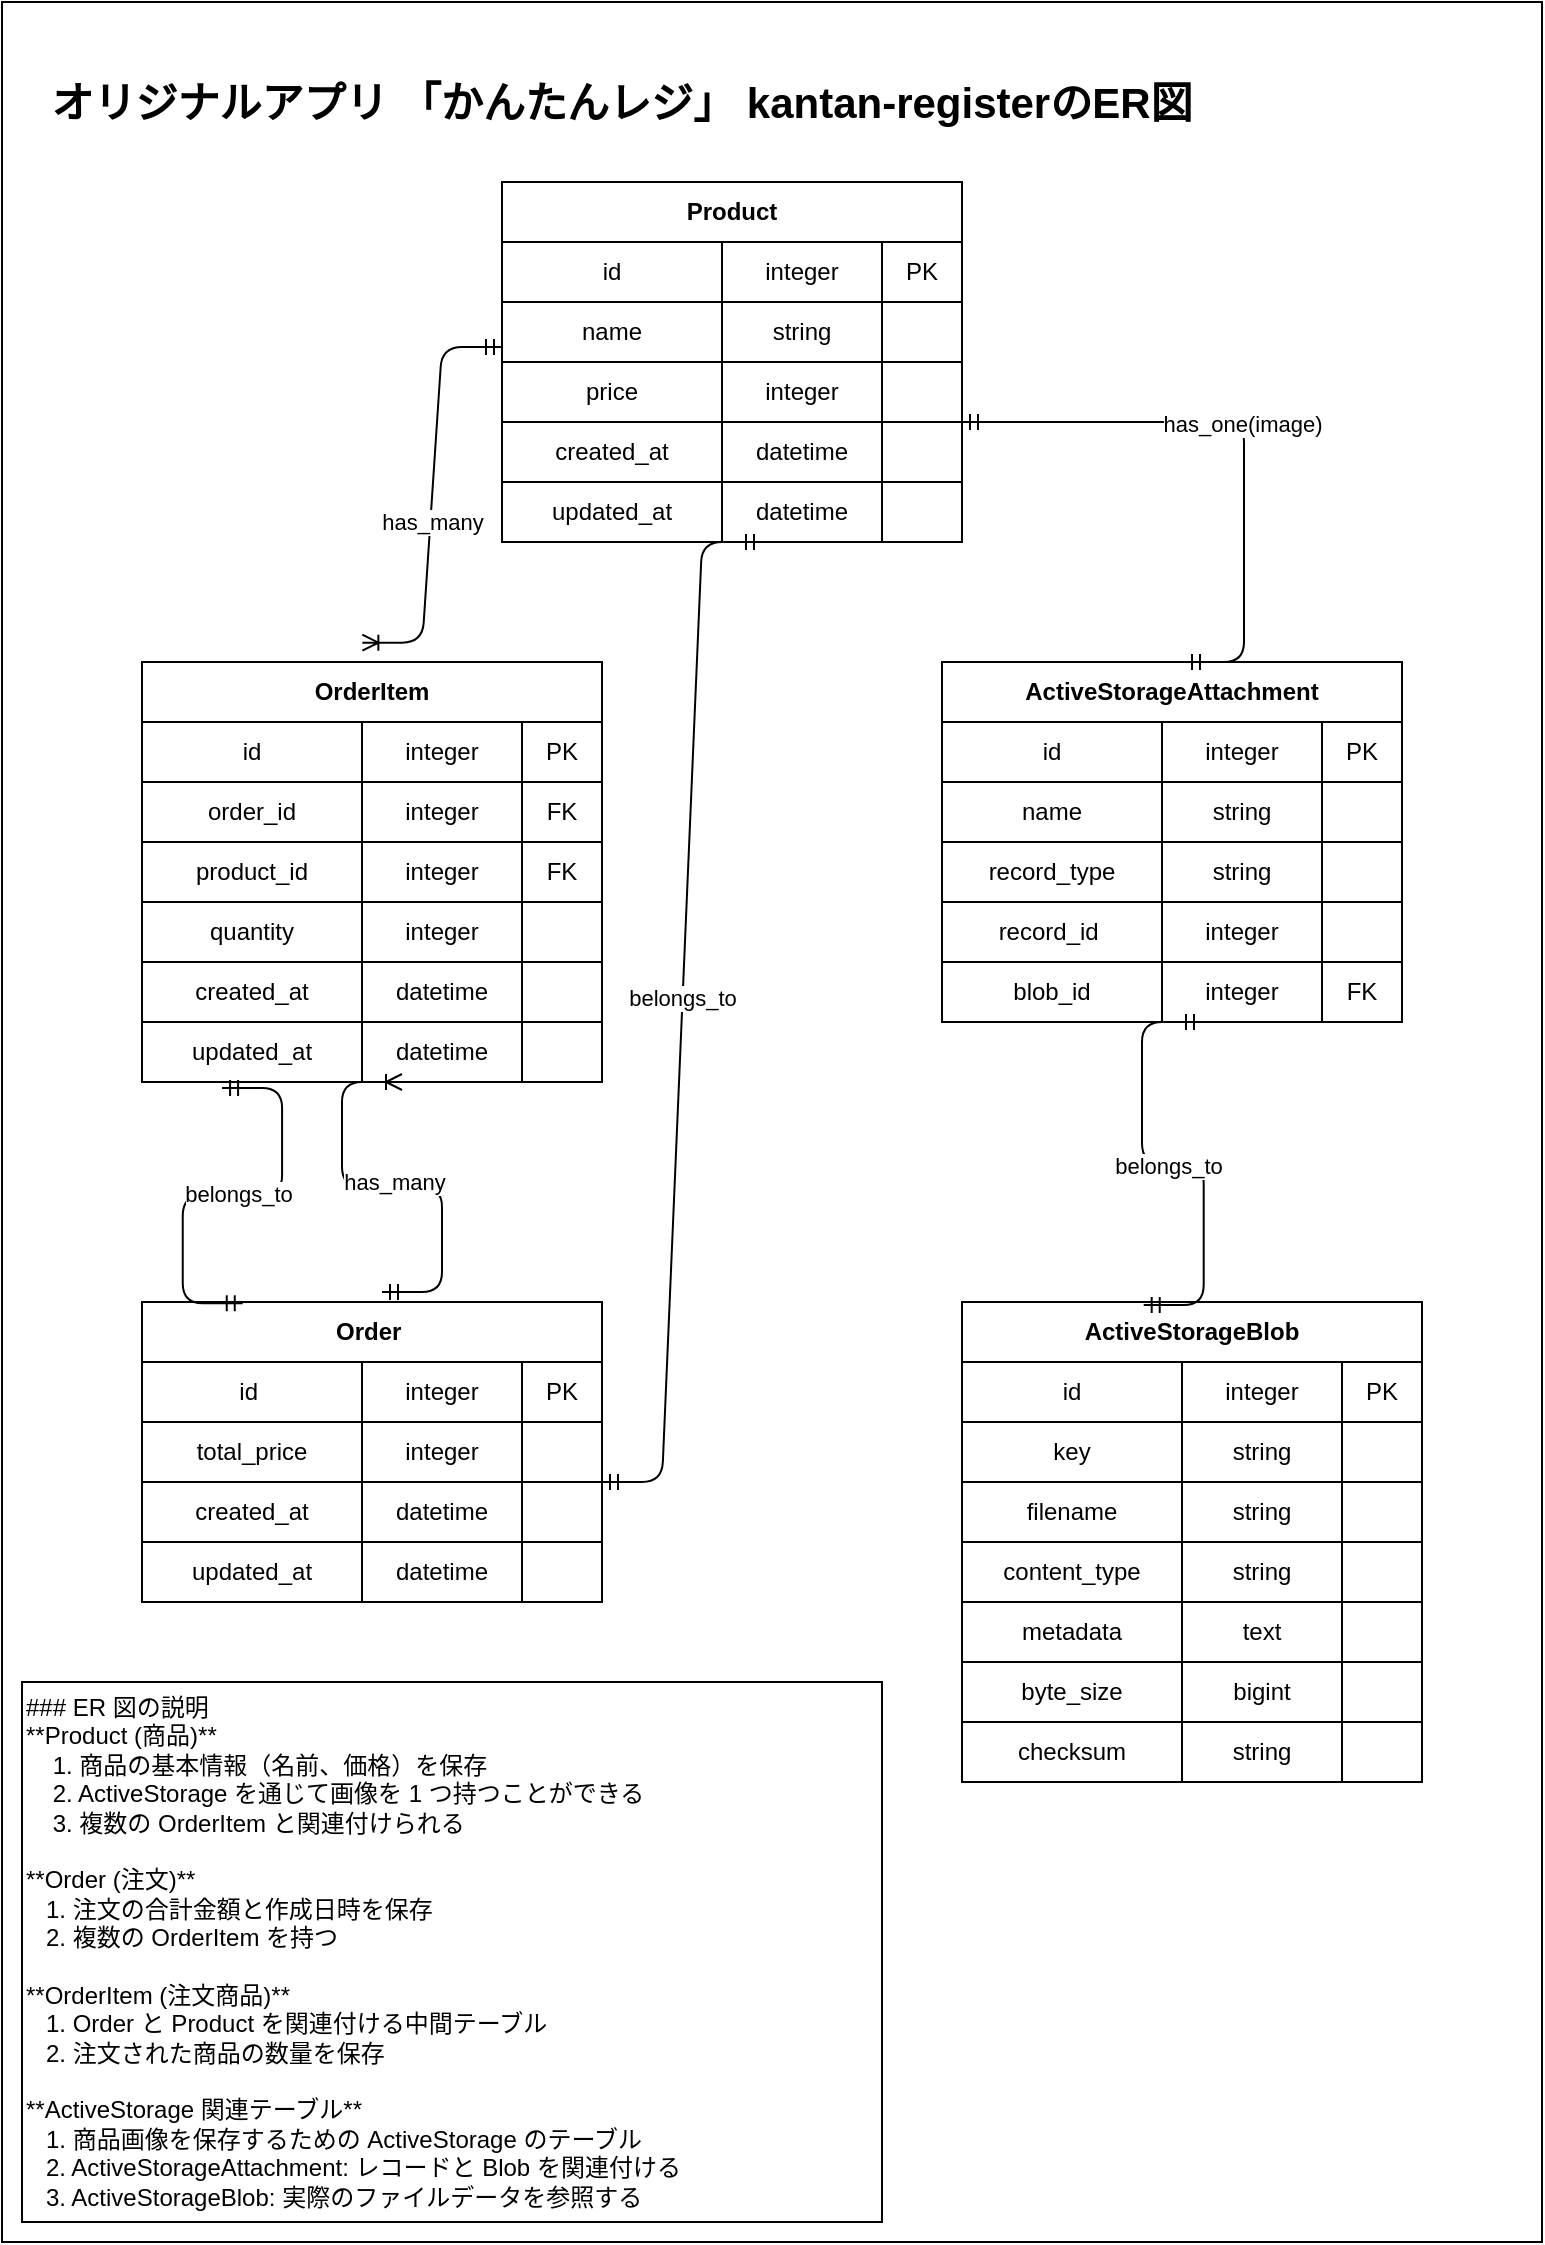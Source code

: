 <mxfile>
    <diagram id="f-jGgy0yTgpzPBi2VDyG" name="ページ1">
        <mxGraphModel dx="756" dy="698" grid="1" gridSize="10" guides="1" tooltips="1" connect="1" arrows="1" fold="1" page="1" pageScale="1" pageWidth="827" pageHeight="1169" math="0" shadow="0">
            <root>
                <mxCell id="0"/>
                <mxCell id="1" parent="0"/>
                <mxCell id="45" value="" style="rounded=0;whiteSpace=wrap;html=1;" vertex="1" parent="1">
                    <mxGeometry x="20" y="40" width="770" height="1120" as="geometry"/>
                </mxCell>
                <mxCell id="4" value="&lt;b&gt;&lt;font style=&quot;font-size: 21px;&quot;&gt;オリジナルアプリ 「かんたんレジ」 kantan-registerのER図&lt;/font&gt;&lt;/b&gt;" style="rounded=0;whiteSpace=wrap;html=1;strokeColor=none;" parent="1" vertex="1">
                    <mxGeometry x="40" y="60" width="580" height="60" as="geometry"/>
                </mxCell>
                <mxCell id="145" value="" style="whiteSpace=wrap;html=1;align=center;direction=south;" vertex="1" parent="1">
                    <mxGeometry x="280" y="490" width="40" height="30" as="geometry"/>
                </mxCell>
                <mxCell id="151" value="Product" style="whiteSpace=wrap;html=1;align=center;direction=south;fontStyle=1" vertex="1" parent="1">
                    <mxGeometry x="270" y="130" width="230" height="30" as="geometry"/>
                </mxCell>
                <mxCell id="152" value="id" style="whiteSpace=wrap;html=1;align=center;direction=south;" vertex="1" parent="1">
                    <mxGeometry x="270" y="160" width="110" height="30" as="geometry"/>
                </mxCell>
                <mxCell id="153" value="integer" style="whiteSpace=wrap;html=1;align=center;direction=south;" vertex="1" parent="1">
                    <mxGeometry x="380" y="160" width="80" height="30" as="geometry"/>
                </mxCell>
                <mxCell id="154" value="PK" style="whiteSpace=wrap;html=1;align=center;direction=south;" vertex="1" parent="1">
                    <mxGeometry x="460" y="160" width="40" height="30" as="geometry"/>
                </mxCell>
                <mxCell id="155" value="string" style="whiteSpace=wrap;html=1;align=center;direction=south;" vertex="1" parent="1">
                    <mxGeometry x="380" y="190" width="80" height="30" as="geometry"/>
                </mxCell>
                <mxCell id="156" value="" style="whiteSpace=wrap;html=1;align=center;direction=south;" vertex="1" parent="1">
                    <mxGeometry x="460" y="190" width="40" height="30" as="geometry"/>
                </mxCell>
                <mxCell id="157" value="" style="whiteSpace=wrap;html=1;align=center;direction=south;" vertex="1" parent="1">
                    <mxGeometry x="460" y="220" width="40" height="30" as="geometry"/>
                </mxCell>
                <mxCell id="158" value="" style="whiteSpace=wrap;html=1;align=center;direction=south;" vertex="1" parent="1">
                    <mxGeometry x="460" y="250" width="40" height="30" as="geometry"/>
                </mxCell>
                <mxCell id="159" value="datetime" style="whiteSpace=wrap;html=1;align=center;direction=south;" vertex="1" parent="1">
                    <mxGeometry x="380" y="280" width="80" height="30" as="geometry"/>
                </mxCell>
                <mxCell id="160" value="datetime" style="whiteSpace=wrap;html=1;align=center;direction=south;" vertex="1" parent="1">
                    <mxGeometry x="380" y="250" width="80" height="30" as="geometry"/>
                </mxCell>
                <mxCell id="161" value="integer" style="whiteSpace=wrap;html=1;align=center;direction=south;" vertex="1" parent="1">
                    <mxGeometry x="380" y="220" width="80" height="30" as="geometry"/>
                </mxCell>
                <mxCell id="162" value="" style="whiteSpace=wrap;html=1;align=center;direction=south;" vertex="1" parent="1">
                    <mxGeometry x="460" y="280" width="40" height="30" as="geometry"/>
                </mxCell>
                <mxCell id="163" value="updated_at" style="whiteSpace=wrap;html=1;align=center;direction=south;" vertex="1" parent="1">
                    <mxGeometry x="270" y="280" width="110" height="30" as="geometry"/>
                </mxCell>
                <mxCell id="164" value="created_at" style="whiteSpace=wrap;html=1;align=center;direction=south;" vertex="1" parent="1">
                    <mxGeometry x="270" y="250" width="110" height="30" as="geometry"/>
                </mxCell>
                <mxCell id="165" value="price" style="whiteSpace=wrap;html=1;align=center;direction=south;" vertex="1" parent="1">
                    <mxGeometry x="270" y="220" width="110" height="30" as="geometry"/>
                </mxCell>
                <mxCell id="166" value="name" style="whiteSpace=wrap;html=1;align=center;direction=south;" vertex="1" parent="1">
                    <mxGeometry x="270" y="190" width="110" height="30" as="geometry"/>
                </mxCell>
                <mxCell id="167" value="ActiveStorageAttachment" style="whiteSpace=wrap;html=1;align=center;direction=south;fontStyle=1" vertex="1" parent="1">
                    <mxGeometry x="490" y="370" width="230" height="30" as="geometry"/>
                </mxCell>
                <mxCell id="168" value="id" style="whiteSpace=wrap;html=1;align=center;direction=south;" vertex="1" parent="1">
                    <mxGeometry x="490" y="400" width="110" height="30" as="geometry"/>
                </mxCell>
                <mxCell id="169" value="integer" style="whiteSpace=wrap;html=1;align=center;direction=south;" vertex="1" parent="1">
                    <mxGeometry x="600" y="400" width="80" height="30" as="geometry"/>
                </mxCell>
                <mxCell id="170" value="PK" style="whiteSpace=wrap;html=1;align=center;direction=south;" vertex="1" parent="1">
                    <mxGeometry x="680" y="400" width="40" height="30" as="geometry"/>
                </mxCell>
                <mxCell id="171" value="string" style="whiteSpace=wrap;html=1;align=center;direction=south;" vertex="1" parent="1">
                    <mxGeometry x="600" y="430" width="80" height="30" as="geometry"/>
                </mxCell>
                <mxCell id="172" value="" style="whiteSpace=wrap;html=1;align=center;direction=south;" vertex="1" parent="1">
                    <mxGeometry x="680" y="430" width="40" height="30" as="geometry"/>
                </mxCell>
                <mxCell id="173" value="" style="whiteSpace=wrap;html=1;align=center;direction=south;" vertex="1" parent="1">
                    <mxGeometry x="680" y="460" width="40" height="30" as="geometry"/>
                </mxCell>
                <mxCell id="174" value="" style="whiteSpace=wrap;html=1;align=center;direction=south;" vertex="1" parent="1">
                    <mxGeometry x="680" y="490" width="40" height="30" as="geometry"/>
                </mxCell>
                <mxCell id="175" value="integer" style="whiteSpace=wrap;html=1;align=center;direction=south;" vertex="1" parent="1">
                    <mxGeometry x="600" y="520" width="80" height="30" as="geometry"/>
                </mxCell>
                <mxCell id="176" value="integer" style="whiteSpace=wrap;html=1;align=center;direction=south;" vertex="1" parent="1">
                    <mxGeometry x="600" y="490" width="80" height="30" as="geometry"/>
                </mxCell>
                <mxCell id="177" value="string" style="whiteSpace=wrap;html=1;align=center;direction=south;" vertex="1" parent="1">
                    <mxGeometry x="600" y="460" width="80" height="30" as="geometry"/>
                </mxCell>
                <mxCell id="179" value="blob_id" style="whiteSpace=wrap;html=1;align=center;direction=south;" vertex="1" parent="1">
                    <mxGeometry x="490" y="520" width="110" height="30" as="geometry"/>
                </mxCell>
                <mxCell id="180" value="record_id&amp;nbsp;" style="whiteSpace=wrap;html=1;align=center;direction=south;" vertex="1" parent="1">
                    <mxGeometry x="490" y="490" width="110" height="30" as="geometry"/>
                </mxCell>
                <mxCell id="181" value="record_type" style="whiteSpace=wrap;html=1;align=center;direction=south;" vertex="1" parent="1">
                    <mxGeometry x="490" y="460" width="110" height="30" as="geometry"/>
                </mxCell>
                <mxCell id="182" value="name" style="whiteSpace=wrap;html=1;align=center;direction=south;" vertex="1" parent="1">
                    <mxGeometry x="490" y="430" width="110" height="30" as="geometry"/>
                </mxCell>
                <mxCell id="183" value="integer" style="whiteSpace=wrap;html=1;align=center;direction=south;" vertex="1" parent="1">
                    <mxGeometry x="200" y="400" width="80" height="30" as="geometry"/>
                </mxCell>
                <mxCell id="184" value="id" style="whiteSpace=wrap;html=1;align=center;direction=south;" vertex="1" parent="1">
                    <mxGeometry x="90" y="400" width="110" height="30" as="geometry"/>
                </mxCell>
                <mxCell id="185" value="OrderItem" style="whiteSpace=wrap;html=1;align=center;direction=south;fontStyle=1" vertex="1" parent="1">
                    <mxGeometry x="90" y="370" width="230" height="30" as="geometry"/>
                </mxCell>
                <mxCell id="186" value="FK" style="whiteSpace=wrap;html=1;align=center;direction=south;" vertex="1" parent="1">
                    <mxGeometry x="280" y="430" width="40" height="30" as="geometry"/>
                </mxCell>
                <mxCell id="187" value="integer" style="whiteSpace=wrap;html=1;align=center;direction=south;" vertex="1" parent="1">
                    <mxGeometry x="200" y="430" width="80" height="30" as="geometry"/>
                </mxCell>
                <mxCell id="188" value="PK" style="whiteSpace=wrap;html=1;align=center;direction=south;" vertex="1" parent="1">
                    <mxGeometry x="280" y="400" width="40" height="30" as="geometry"/>
                </mxCell>
                <mxCell id="189" value="order_id" style="whiteSpace=wrap;html=1;align=center;direction=south;" vertex="1" parent="1">
                    <mxGeometry x="90" y="430" width="110" height="30" as="geometry"/>
                </mxCell>
                <mxCell id="190" value="product_id" style="whiteSpace=wrap;html=1;align=center;direction=south;" vertex="1" parent="1">
                    <mxGeometry x="90" y="460" width="110" height="30" as="geometry"/>
                </mxCell>
                <mxCell id="191" value="quantity" style="whiteSpace=wrap;html=1;align=center;direction=south;" vertex="1" parent="1">
                    <mxGeometry x="90" y="490" width="110" height="30" as="geometry"/>
                </mxCell>
                <mxCell id="192" value="&lt;span style=&quot;color: rgb(0, 0, 0);&quot;&gt;created_at&lt;/span&gt;" style="whiteSpace=wrap;html=1;align=center;direction=south;" vertex="1" parent="1">
                    <mxGeometry x="90" y="520" width="110" height="30" as="geometry"/>
                </mxCell>
                <mxCell id="193" value="&lt;span style=&quot;color: rgb(0, 0, 0);&quot;&gt;datetime&lt;/span&gt;" style="whiteSpace=wrap;html=1;align=center;direction=south;" vertex="1" parent="1">
                    <mxGeometry x="200" y="520" width="80" height="30" as="geometry"/>
                </mxCell>
                <mxCell id="194" value="integer" style="whiteSpace=wrap;html=1;align=center;direction=south;" vertex="1" parent="1">
                    <mxGeometry x="200" y="490" width="80" height="30" as="geometry"/>
                </mxCell>
                <mxCell id="195" value="" style="whiteSpace=wrap;html=1;align=center;direction=south;" vertex="1" parent="1">
                    <mxGeometry x="280" y="520" width="40" height="30" as="geometry"/>
                </mxCell>
                <mxCell id="196" value="FK" style="whiteSpace=wrap;html=1;align=center;direction=south;" vertex="1" parent="1">
                    <mxGeometry x="280" y="460" width="40" height="30" as="geometry"/>
                </mxCell>
                <mxCell id="197" value="Order&amp;nbsp;" style="whiteSpace=wrap;html=1;align=center;direction=south;fontStyle=1" vertex="1" parent="1">
                    <mxGeometry x="90" y="690" width="230" height="30" as="geometry"/>
                </mxCell>
                <mxCell id="198" value="id&amp;nbsp;" style="whiteSpace=wrap;html=1;align=center;direction=south;" vertex="1" parent="1">
                    <mxGeometry x="90" y="720" width="110" height="30" as="geometry"/>
                </mxCell>
                <mxCell id="199" value="total_price" style="whiteSpace=wrap;html=1;align=center;direction=south;" vertex="1" parent="1">
                    <mxGeometry x="90" y="750" width="110" height="30" as="geometry"/>
                </mxCell>
                <mxCell id="200" value="created_at" style="whiteSpace=wrap;html=1;align=center;direction=south;" vertex="1" parent="1">
                    <mxGeometry x="90" y="780" width="110" height="30" as="geometry"/>
                </mxCell>
                <mxCell id="201" value="updated_at" style="whiteSpace=wrap;html=1;align=center;direction=south;" vertex="1" parent="1">
                    <mxGeometry x="90" y="810" width="110" height="30" as="geometry"/>
                </mxCell>
                <mxCell id="204" value="datetime" style="whiteSpace=wrap;html=1;align=center;direction=south;" vertex="1" parent="1">
                    <mxGeometry x="200" y="810" width="80" height="30" as="geometry"/>
                </mxCell>
                <mxCell id="205" value="datetime" style="whiteSpace=wrap;html=1;align=center;direction=south;" vertex="1" parent="1">
                    <mxGeometry x="200" y="780" width="80" height="30" as="geometry"/>
                </mxCell>
                <mxCell id="206" value="integer" style="whiteSpace=wrap;html=1;align=center;direction=south;" vertex="1" parent="1">
                    <mxGeometry x="200" y="750" width="80" height="30" as="geometry"/>
                </mxCell>
                <mxCell id="207" value="integer" style="whiteSpace=wrap;html=1;align=center;direction=south;" vertex="1" parent="1">
                    <mxGeometry x="200" y="720" width="80" height="30" as="geometry"/>
                </mxCell>
                <mxCell id="208" value="PK" style="whiteSpace=wrap;html=1;align=center;direction=south;" vertex="1" parent="1">
                    <mxGeometry x="280" y="720" width="40" height="30" as="geometry"/>
                </mxCell>
                <mxCell id="209" value="" style="whiteSpace=wrap;html=1;align=center;direction=south;" vertex="1" parent="1">
                    <mxGeometry x="280" y="750" width="40" height="30" as="geometry"/>
                </mxCell>
                <mxCell id="210" value="" style="whiteSpace=wrap;html=1;align=center;direction=south;" vertex="1" parent="1">
                    <mxGeometry x="280" y="780" width="40" height="30" as="geometry"/>
                </mxCell>
                <mxCell id="211" value="" style="whiteSpace=wrap;html=1;align=center;direction=south;" vertex="1" parent="1">
                    <mxGeometry x="280" y="810" width="40" height="30" as="geometry"/>
                </mxCell>
                <mxCell id="224" value="FK" style="whiteSpace=wrap;html=1;align=center;direction=south;" vertex="1" parent="1">
                    <mxGeometry x="680" y="520" width="40" height="30" as="geometry"/>
                </mxCell>
                <mxCell id="233" value="ActiveStorageBlob" style="whiteSpace=wrap;html=1;align=center;direction=south;fontStyle=1" vertex="1" parent="1">
                    <mxGeometry x="500" y="690" width="230" height="30" as="geometry"/>
                </mxCell>
                <mxCell id="234" value="id" style="whiteSpace=wrap;html=1;align=center;direction=south;" vertex="1" parent="1">
                    <mxGeometry x="500" y="720" width="110" height="30" as="geometry"/>
                </mxCell>
                <mxCell id="235" value="integer" style="whiteSpace=wrap;html=1;align=center;direction=south;" vertex="1" parent="1">
                    <mxGeometry x="610" y="720" width="80" height="30" as="geometry"/>
                </mxCell>
                <mxCell id="236" value="PK" style="whiteSpace=wrap;html=1;align=center;direction=south;" vertex="1" parent="1">
                    <mxGeometry x="690" y="720" width="40" height="30" as="geometry"/>
                </mxCell>
                <mxCell id="237" value="" style="whiteSpace=wrap;html=1;align=center;direction=south;" vertex="1" parent="1">
                    <mxGeometry x="690" y="750" width="40" height="30" as="geometry"/>
                </mxCell>
                <mxCell id="238" value="" style="whiteSpace=wrap;html=1;align=center;direction=south;" vertex="1" parent="1">
                    <mxGeometry x="690" y="780" width="40" height="30" as="geometry"/>
                </mxCell>
                <mxCell id="239" value="" style="whiteSpace=wrap;html=1;align=center;direction=south;" vertex="1" parent="1">
                    <mxGeometry x="690" y="810" width="40" height="30" as="geometry"/>
                </mxCell>
                <mxCell id="240" value="" style="whiteSpace=wrap;html=1;align=center;direction=south;" vertex="1" parent="1">
                    <mxGeometry x="690" y="840" width="40" height="30" as="geometry"/>
                </mxCell>
                <mxCell id="241" value="string" style="whiteSpace=wrap;html=1;align=center;direction=south;" vertex="1" parent="1">
                    <mxGeometry x="610" y="750" width="80" height="30" as="geometry"/>
                </mxCell>
                <mxCell id="242" value="string" style="whiteSpace=wrap;html=1;align=center;direction=south;" vertex="1" parent="1">
                    <mxGeometry x="610" y="780" width="80" height="30" as="geometry"/>
                </mxCell>
                <mxCell id="243" value="string" style="whiteSpace=wrap;html=1;align=center;direction=south;" vertex="1" parent="1">
                    <mxGeometry x="610" y="810" width="80" height="30" as="geometry"/>
                </mxCell>
                <mxCell id="244" value="text" style="whiteSpace=wrap;html=1;align=center;direction=south;" vertex="1" parent="1">
                    <mxGeometry x="610" y="840" width="80" height="30" as="geometry"/>
                </mxCell>
                <mxCell id="245" value="filename" style="whiteSpace=wrap;html=1;align=center;direction=south;" vertex="1" parent="1">
                    <mxGeometry x="500" y="780" width="110" height="30" as="geometry"/>
                </mxCell>
                <mxCell id="246" value="key" style="whiteSpace=wrap;html=1;align=center;direction=south;" vertex="1" parent="1">
                    <mxGeometry x="500" y="750" width="110" height="30" as="geometry"/>
                </mxCell>
                <mxCell id="247" value="content_type" style="whiteSpace=wrap;html=1;align=center;direction=south;" vertex="1" parent="1">
                    <mxGeometry x="500" y="810" width="110" height="30" as="geometry"/>
                </mxCell>
                <mxCell id="248" value="metadata" style="whiteSpace=wrap;html=1;align=center;direction=south;" vertex="1" parent="1">
                    <mxGeometry x="500" y="840" width="110" height="30" as="geometry"/>
                </mxCell>
                <mxCell id="249" value="integer" style="whiteSpace=wrap;html=1;align=center;direction=south;" vertex="1" parent="1">
                    <mxGeometry x="200" y="460" width="80" height="30" as="geometry"/>
                </mxCell>
                <mxCell id="250" value="updated_at" style="whiteSpace=wrap;html=1;align=center;direction=south;" vertex="1" parent="1">
                    <mxGeometry x="90" y="550" width="110" height="30" as="geometry"/>
                </mxCell>
                <mxCell id="251" value="datetime" style="whiteSpace=wrap;html=1;align=center;direction=south;" vertex="1" parent="1">
                    <mxGeometry x="200" y="550" width="80" height="30" as="geometry"/>
                </mxCell>
                <mxCell id="252" value="" style="whiteSpace=wrap;html=1;align=center;direction=south;" vertex="1" parent="1">
                    <mxGeometry x="280" y="550" width="40" height="30" as="geometry"/>
                </mxCell>
                <mxCell id="254" value="byte_size" style="whiteSpace=wrap;html=1;align=center;direction=south;" vertex="1" parent="1">
                    <mxGeometry x="500" y="870" width="110" height="30" as="geometry"/>
                </mxCell>
                <mxCell id="255" value="checksum" style="whiteSpace=wrap;html=1;align=center;direction=south;" vertex="1" parent="1">
                    <mxGeometry x="500" y="900" width="110" height="30" as="geometry"/>
                </mxCell>
                <mxCell id="256" value="bigint" style="whiteSpace=wrap;html=1;align=center;direction=south;" vertex="1" parent="1">
                    <mxGeometry x="610" y="870" width="80" height="30" as="geometry"/>
                </mxCell>
                <mxCell id="257" value="string" style="whiteSpace=wrap;html=1;align=center;direction=south;" vertex="1" parent="1">
                    <mxGeometry x="610" y="900" width="80" height="30" as="geometry"/>
                </mxCell>
                <mxCell id="258" value="" style="whiteSpace=wrap;html=1;align=center;direction=south;" vertex="1" parent="1">
                    <mxGeometry x="690" y="870" width="40" height="30" as="geometry"/>
                </mxCell>
                <mxCell id="259" value="" style="whiteSpace=wrap;html=1;align=center;direction=south;" vertex="1" parent="1">
                    <mxGeometry x="690" y="900" width="40" height="30" as="geometry"/>
                </mxCell>
                <mxCell id="260" value="&lt;div&gt;&lt;font color=&quot;#000000&quot;&gt;### ER 図の説明&lt;/font&gt;&lt;/div&gt;&lt;div&gt;&lt;font color=&quot;#000000&quot;&gt;**Product (商品)**&lt;/font&gt;&lt;/div&gt;&lt;div&gt;&lt;span style=&quot;background-color: transparent;&quot;&gt;&amp;nbsp; &amp;nbsp; 1. 商品の基本情報（名前、価格）を保存&lt;/span&gt;&lt;/div&gt;&lt;div&gt;&lt;font color=&quot;#000000&quot;&gt;&amp;nbsp; &amp;nbsp; 2. ActiveStorage を通じて画像を 1 つ持つことができる&lt;/font&gt;&lt;/div&gt;&lt;div&gt;&lt;font color=&quot;#000000&quot;&gt;&amp;nbsp; &amp;nbsp; 3. 複数の OrderItem と関連付けられる&lt;/font&gt;&lt;/div&gt;&lt;div&gt;&lt;span style=&quot;background-color: transparent;&quot;&gt;&lt;br&gt;&lt;/span&gt;&lt;/div&gt;&lt;div&gt;&lt;span style=&quot;background-color: transparent;&quot;&gt;**Order (注文)**&lt;/span&gt;&lt;/div&gt;&lt;div&gt;&lt;span style=&quot;background-color: transparent;&quot;&gt;&amp;nbsp; &amp;nbsp;1. 注文の合計金額と作成日時を保存&lt;/span&gt;&lt;/div&gt;&lt;div&gt;&lt;font color=&quot;#000000&quot;&gt;&amp;nbsp; &amp;nbsp;2. 複数の OrderItem を持つ&lt;/font&gt;&lt;/div&gt;&lt;div&gt;&lt;span style=&quot;background-color: transparent;&quot;&gt;&lt;br&gt;&lt;/span&gt;&lt;/div&gt;&lt;div&gt;&lt;span style=&quot;background-color: transparent;&quot;&gt;**OrderItem (注文商品)**&lt;/span&gt;&lt;/div&gt;&lt;div&gt;&lt;span style=&quot;background-color: transparent;&quot;&gt;&amp;nbsp; &amp;nbsp;1. Order と Product を関連付ける中間テーブル&lt;/span&gt;&lt;/div&gt;&lt;div&gt;&lt;font color=&quot;#000000&quot;&gt;&amp;nbsp; &amp;nbsp;2. 注文された商品の数量を保存&lt;/font&gt;&lt;/div&gt;&lt;div&gt;&lt;font color=&quot;#000000&quot;&gt;&lt;br&gt;&lt;/font&gt;&lt;/div&gt;&lt;div&gt;&lt;span style=&quot;background-color: transparent;&quot;&gt;**ActiveStorage 関連テーブル**&lt;/span&gt;&lt;/div&gt;&lt;div&gt;&lt;span style=&quot;background-color: transparent;&quot;&gt;&amp;nbsp; &amp;nbsp;1. 商品画像を保存するための ActiveStorage のテーブル&lt;/span&gt;&lt;/div&gt;&lt;div&gt;&lt;font color=&quot;#000000&quot;&gt;&amp;nbsp; &amp;nbsp;2. ActiveStorageAttachment: レコードと Blob を関連付ける&lt;/font&gt;&lt;/div&gt;&lt;div&gt;&lt;font color=&quot;#000000&quot;&gt;&amp;nbsp; &amp;nbsp;3. ActiveStorageBlob: 実際のファイルデータを参照する&lt;/font&gt;&lt;/div&gt;" style="rounded=0;whiteSpace=wrap;html=1;fontStyle=0;align=left;" vertex="1" parent="1">
                    <mxGeometry x="30" y="880" width="430" height="270" as="geometry"/>
                </mxCell>
                <mxCell id="264" value="" style="edgeStyle=entityRelationEdgeStyle;fontSize=12;html=1;endArrow=ERoneToMany;startArrow=ERmandOne;entryX=0.234;entryY=0.286;entryDx=0;entryDy=0;entryPerimeter=0;exitX=0.75;exitY=1;exitDx=0;exitDy=0;" edge="1" parent="1" source="166" target="45">
                    <mxGeometry width="100" height="100" relative="1" as="geometry">
                        <mxPoint x="70" y="240" as="sourcePoint"/>
                        <mxPoint x="150" y="130" as="targetPoint"/>
                        <Array as="points">
                            <mxPoint y="190"/>
                        </Array>
                    </mxGeometry>
                </mxCell>
                <mxCell id="267" value="has_many" style="edgeLabel;html=1;align=center;verticalAlign=middle;resizable=0;points=[];" vertex="1" connectable="0" parent="264">
                    <mxGeometry x="0.122" y="1" relative="1" as="geometry">
                        <mxPoint as="offset"/>
                    </mxGeometry>
                </mxCell>
                <mxCell id="265" value="" style="edgeStyle=entityRelationEdgeStyle;fontSize=12;html=1;endArrow=ERoneToMany;startArrow=ERmandOne;entryX=1;entryY=0.75;entryDx=0;entryDy=0;" edge="1" parent="1" target="251">
                    <mxGeometry width="100" height="100" relative="1" as="geometry">
                        <mxPoint x="210" y="685" as="sourcePoint"/>
                        <mxPoint x="310" y="585" as="targetPoint"/>
                        <Array as="points">
                            <mxPoint x="210" y="660"/>
                            <mxPoint x="200" y="660"/>
                        </Array>
                    </mxGeometry>
                </mxCell>
                <mxCell id="270" value="has_many" style="edgeLabel;html=1;align=center;verticalAlign=middle;resizable=0;points=[];" vertex="1" connectable="0" parent="265">
                    <mxGeometry x="-0.007" y="-3" relative="1" as="geometry">
                        <mxPoint as="offset"/>
                    </mxGeometry>
                </mxCell>
                <mxCell id="268" value="" style="edgeStyle=entityRelationEdgeStyle;fontSize=12;html=1;endArrow=ERmandOne;startArrow=ERmandOne;exitX=0.051;exitY=0.605;exitDx=0;exitDy=0;exitPerimeter=0;" edge="1" parent="1" source="233">
                    <mxGeometry width="100" height="100" relative="1" as="geometry">
                        <mxPoint x="520" y="650" as="sourcePoint"/>
                        <mxPoint x="620" y="550" as="targetPoint"/>
                        <Array as="points">
                            <mxPoint x="660" y="650"/>
                        </Array>
                    </mxGeometry>
                </mxCell>
                <mxCell id="269" value="belongs_to" style="edgeLabel;html=1;align=center;verticalAlign=middle;resizable=0;points=[];" vertex="1" connectable="0" parent="268">
                    <mxGeometry x="0.026" y="1" relative="1" as="geometry">
                        <mxPoint as="offset"/>
                    </mxGeometry>
                </mxCell>
                <mxCell id="271" value="" style="edgeStyle=entityRelationEdgeStyle;fontSize=12;html=1;endArrow=ERmandOne;startArrow=ERmandOne;exitX=0.051;exitY=0.605;exitDx=0;exitDy=0;exitPerimeter=0;entryX=1;entryY=0;entryDx=0;entryDy=0;" edge="1" parent="1" target="157">
                    <mxGeometry width="100" height="100" relative="1" as="geometry">
                        <mxPoint x="611" y="370" as="sourcePoint"/>
                        <mxPoint x="640" y="228" as="targetPoint"/>
                        <Array as="points">
                            <mxPoint x="680" y="328"/>
                        </Array>
                    </mxGeometry>
                </mxCell>
                <mxCell id="272" value="has_one(image)" style="edgeLabel;html=1;align=center;verticalAlign=middle;resizable=0;points=[];" vertex="1" connectable="0" parent="271">
                    <mxGeometry x="0.026" y="1" relative="1" as="geometry">
                        <mxPoint as="offset"/>
                    </mxGeometry>
                </mxCell>
                <mxCell id="273" value="" style="edgeStyle=entityRelationEdgeStyle;fontSize=12;html=1;endArrow=ERmandOne;startArrow=ERmandOne;exitX=0.019;exitY=0.781;exitDx=0;exitDy=0;exitPerimeter=0;entryX=1.098;entryY=0.636;entryDx=0;entryDy=0;entryPerimeter=0;" edge="1" parent="1" source="197" target="250">
                    <mxGeometry width="100" height="100" relative="1" as="geometry">
                        <mxPoint x="331" y="750" as="sourcePoint"/>
                        <mxPoint x="360" y="608" as="targetPoint"/>
                        <Array as="points">
                            <mxPoint x="400" y="708"/>
                            <mxPoint x="30" y="738"/>
                        </Array>
                    </mxGeometry>
                </mxCell>
                <mxCell id="274" value="belongs_to" style="edgeLabel;html=1;align=center;verticalAlign=middle;resizable=0;points=[];" vertex="1" connectable="0" parent="273">
                    <mxGeometry x="0.026" y="1" relative="1" as="geometry">
                        <mxPoint as="offset"/>
                    </mxGeometry>
                </mxCell>
                <mxCell id="276" value="" style="edgeStyle=entityRelationEdgeStyle;fontSize=12;html=1;endArrow=ERmandOne;startArrow=ERmandOne;exitX=1;exitY=0;exitDx=0;exitDy=0;entryX=1;entryY=0.75;entryDx=0;entryDy=0;" edge="1" parent="1" source="209" target="159">
                    <mxGeometry width="100" height="100" relative="1" as="geometry">
                        <mxPoint x="150" y="701" as="sourcePoint"/>
                        <mxPoint x="140" y="593" as="targetPoint"/>
                        <Array as="points">
                            <mxPoint x="410" y="718"/>
                            <mxPoint x="380" y="590"/>
                            <mxPoint x="50" y="480"/>
                            <mxPoint x="70" y="730"/>
                            <mxPoint x="40" y="748"/>
                            <mxPoint x="40" y="593"/>
                        </Array>
                    </mxGeometry>
                </mxCell>
                <mxCell id="277" value="belongs_to" style="edgeLabel;html=1;align=center;verticalAlign=middle;resizable=0;points=[];" vertex="1" connectable="0" parent="276">
                    <mxGeometry x="0.026" y="1" relative="1" as="geometry">
                        <mxPoint as="offset"/>
                    </mxGeometry>
                </mxCell>
            </root>
        </mxGraphModel>
    </diagram>
</mxfile>